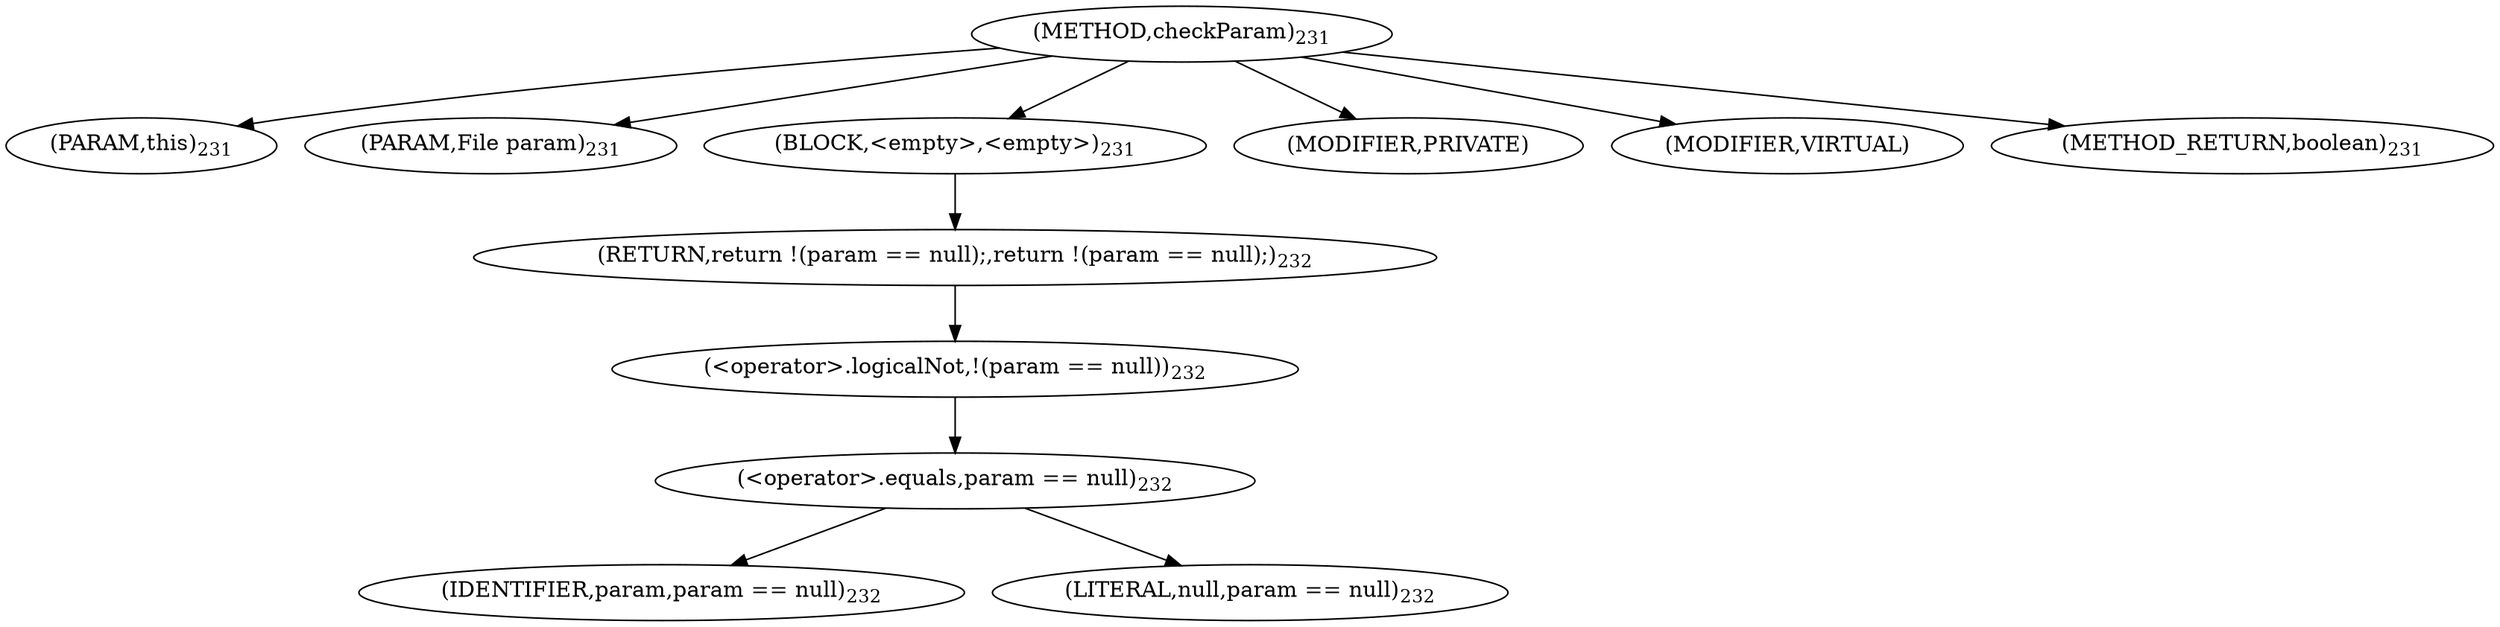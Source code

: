 digraph "checkParam" {  
"365" [label = <(METHOD,checkParam)<SUB>231</SUB>> ]
"366" [label = <(PARAM,this)<SUB>231</SUB>> ]
"367" [label = <(PARAM,File param)<SUB>231</SUB>> ]
"368" [label = <(BLOCK,&lt;empty&gt;,&lt;empty&gt;)<SUB>231</SUB>> ]
"369" [label = <(RETURN,return !(param == null);,return !(param == null);)<SUB>232</SUB>> ]
"370" [label = <(&lt;operator&gt;.logicalNot,!(param == null))<SUB>232</SUB>> ]
"371" [label = <(&lt;operator&gt;.equals,param == null)<SUB>232</SUB>> ]
"372" [label = <(IDENTIFIER,param,param == null)<SUB>232</SUB>> ]
"373" [label = <(LITERAL,null,param == null)<SUB>232</SUB>> ]
"374" [label = <(MODIFIER,PRIVATE)> ]
"375" [label = <(MODIFIER,VIRTUAL)> ]
"376" [label = <(METHOD_RETURN,boolean)<SUB>231</SUB>> ]
  "365" -> "366" 
  "365" -> "367" 
  "365" -> "368" 
  "365" -> "374" 
  "365" -> "375" 
  "365" -> "376" 
  "368" -> "369" 
  "369" -> "370" 
  "370" -> "371" 
  "371" -> "372" 
  "371" -> "373" 
}
